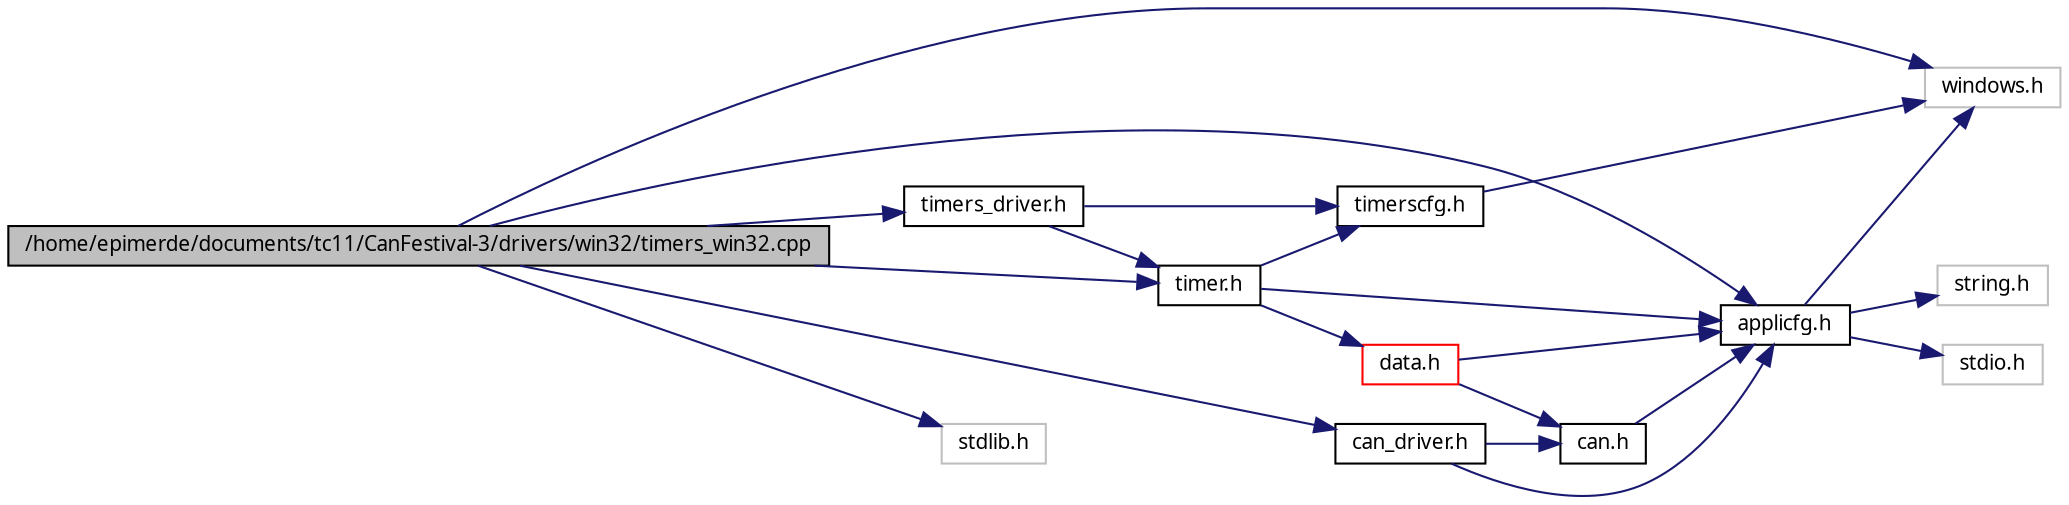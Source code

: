 digraph G
{
  edge [fontname="FreeSans.ttf",fontsize=10,labelfontname="FreeSans.ttf",labelfontsize=10];
  node [fontname="FreeSans.ttf",fontsize=10,shape=record];
  rankdir=LR;
  Node1 [label="/home/epimerde/documents/tc11/CanFestival-3/drivers/win32/timers_win32.cpp",height=0.2,width=0.4,color="black", fillcolor="grey75", style="filled" fontcolor="black"];
  Node1 -> Node2 [color="midnightblue",fontsize=10,style="solid"];
  Node2 [label="windows.h",height=0.2,width=0.4,color="grey75", fillcolor="white", style="filled"];
  Node1 -> Node3 [color="midnightblue",fontsize=10,style="solid"];
  Node3 [label="stdlib.h",height=0.2,width=0.4,color="grey75", fillcolor="white", style="filled"];
  Node1 -> Node4 [color="midnightblue",fontsize=10,style="solid"];
  Node4 [label="applicfg.h",height=0.2,width=0.4,color="black", fillcolor="white", style="filled",URL="$win32_2applicfg_8h.html"];
  Node4 -> Node2 [color="midnightblue",fontsize=10,style="solid"];
  Node4 -> Node5 [color="midnightblue",fontsize=10,style="solid"];
  Node5 [label="string.h",height=0.2,width=0.4,color="grey75", fillcolor="white", style="filled"];
  Node4 -> Node6 [color="midnightblue",fontsize=10,style="solid"];
  Node6 [label="stdio.h",height=0.2,width=0.4,color="grey75", fillcolor="white", style="filled"];
  Node1 -> Node7 [color="midnightblue",fontsize=10,style="solid"];
  Node7 [label="can_driver.h",height=0.2,width=0.4,color="black", fillcolor="white", style="filled",URL="$can__driver_8h.html"];
  Node7 -> Node4 [color="midnightblue",fontsize=10,style="solid"];
  Node7 -> Node8 [color="midnightblue",fontsize=10,style="solid"];
  Node8 [label="can.h",height=0.2,width=0.4,color="black", fillcolor="white", style="filled",URL="$can_8h.html"];
  Node8 -> Node4 [color="midnightblue",fontsize=10,style="solid"];
  Node1 -> Node9 [color="midnightblue",fontsize=10,style="solid"];
  Node9 [label="timer.h",height=0.2,width=0.4,color="black", fillcolor="white", style="filled",URL="$timer_8h.html"];
  Node9 -> Node10 [color="midnightblue",fontsize=10,style="solid"];
  Node10 [label="timerscfg.h",height=0.2,width=0.4,color="black", fillcolor="white", style="filled",URL="$win32_2timerscfg_8h.html"];
  Node10 -> Node2 [color="midnightblue",fontsize=10,style="solid"];
  Node9 -> Node4 [color="midnightblue",fontsize=10,style="solid"];
  Node9 -> Node11 [color="midnightblue",fontsize=10,style="solid"];
  Node11 [label="data.h",height=0.2,width=0.4,color="red", fillcolor="white", style="filled",URL="$data_8h.html"];
  Node11 -> Node4 [color="midnightblue",fontsize=10,style="solid"];
  Node11 -> Node8 [color="midnightblue",fontsize=10,style="solid"];
  Node1 -> Node12 [color="midnightblue",fontsize=10,style="solid"];
  Node12 [label="timers_driver.h",height=0.2,width=0.4,color="black", fillcolor="white", style="filled",URL="$timers__driver_8h.html"];
  Node12 -> Node10 [color="midnightblue",fontsize=10,style="solid"];
  Node12 -> Node9 [color="midnightblue",fontsize=10,style="solid"];
}
